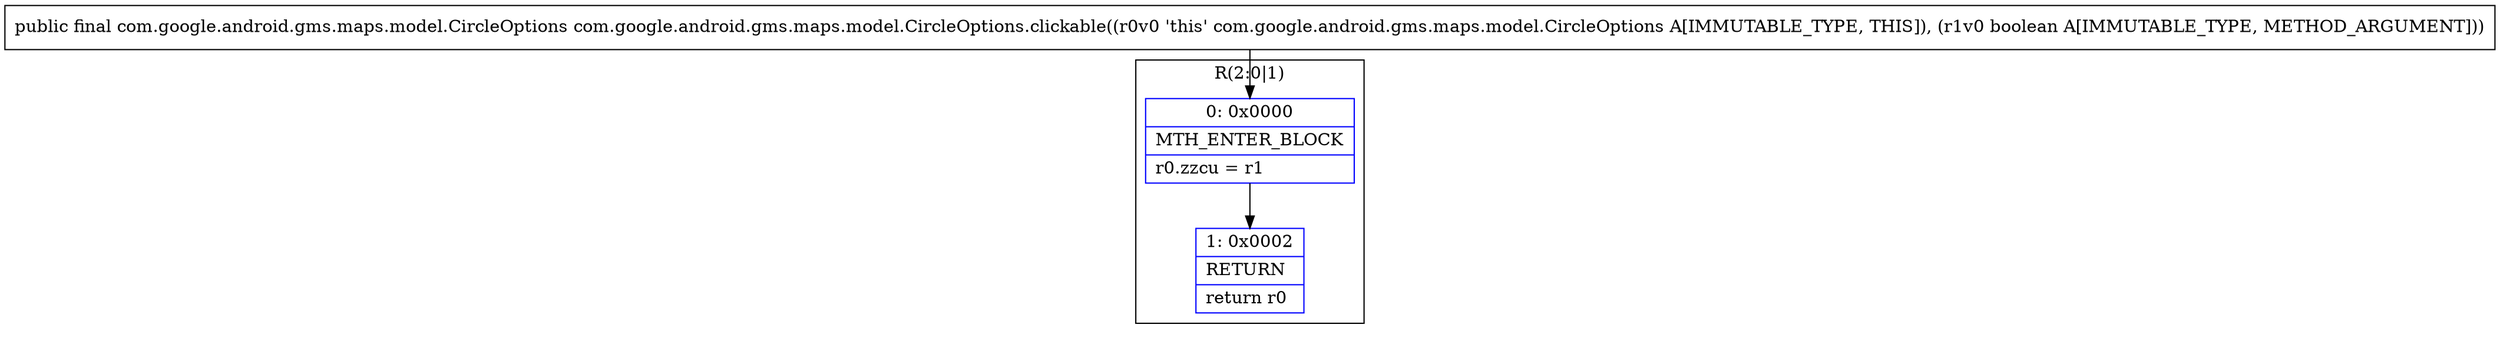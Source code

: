 digraph "CFG forcom.google.android.gms.maps.model.CircleOptions.clickable(Z)Lcom\/google\/android\/gms\/maps\/model\/CircleOptions;" {
subgraph cluster_Region_1585124603 {
label = "R(2:0|1)";
node [shape=record,color=blue];
Node_0 [shape=record,label="{0\:\ 0x0000|MTH_ENTER_BLOCK\l|r0.zzcu = r1\l}"];
Node_1 [shape=record,label="{1\:\ 0x0002|RETURN\l|return r0\l}"];
}
MethodNode[shape=record,label="{public final com.google.android.gms.maps.model.CircleOptions com.google.android.gms.maps.model.CircleOptions.clickable((r0v0 'this' com.google.android.gms.maps.model.CircleOptions A[IMMUTABLE_TYPE, THIS]), (r1v0 boolean A[IMMUTABLE_TYPE, METHOD_ARGUMENT])) }"];
MethodNode -> Node_0;
Node_0 -> Node_1;
}


